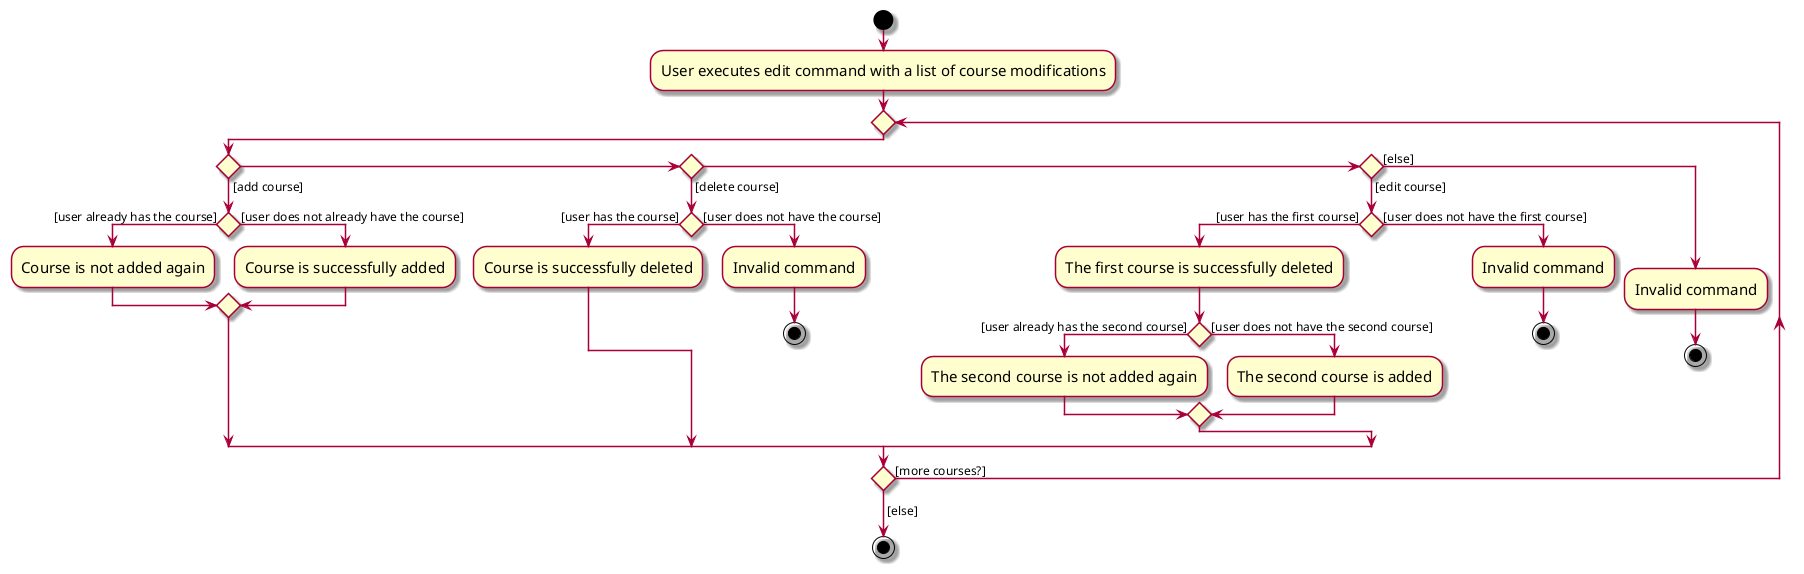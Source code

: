 @startuml
skin rose
skinparam ActivityFontSize 15
skinparam ArrowFontSize 12
start
:User executes edit command with a list of course modifications;

'Since the beta syntax does not support placing the condition outside the
'diamond we place it as the true branch instead.
repeat
    if () then ([add course])
        if () then ([user already has the course])
            :Course is not added again;
        else ([user does not already have the course])
            :Course is successfully added;
        endif
    elseif () then ([delete course])
        if () then ([user has the course])
            :Course is successfully deleted;
        else ([user does not have the course])
            :Invalid command;
            stop
        endif
    elseif () then ([edit course])
        if () then ([user has the first course])
            :The first course is successfully deleted;
            if () then ([user already has the second course])
                :The second course is not added again;
            else ([user does not have the second course])
                :The second course is added;
            endif
        else ([user does not have the first course])
            :Invalid command;
            stop
        endif
    else ([else])
        :Invalid command;
        stop
    endif
repeat while () is ([more courses?])
->[else];
stop
@enduml
